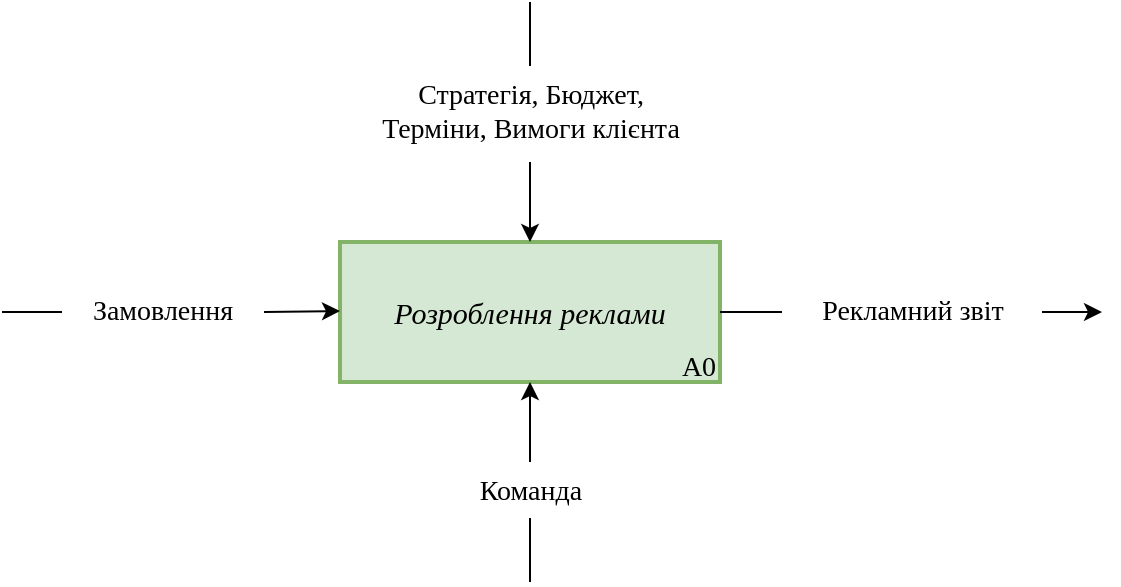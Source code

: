 <mxfile version="25.0.1">
  <diagram name="Страница — 1" id="i3X8cp680U3Xau9xNnNO">
    <mxGraphModel dx="1391" dy="753" grid="1" gridSize="10" guides="1" tooltips="1" connect="1" arrows="1" fold="1" page="1" pageScale="1" pageWidth="827" pageHeight="1169" math="0" shadow="0">
      <root>
        <mxCell id="0" />
        <mxCell id="1" parent="0" />
        <mxCell id="SPV3-TDqFG6wdVv40AAE-7" style="edgeStyle=orthogonalEdgeStyle;rounded=0;orthogonalLoop=1;jettySize=auto;html=1;exitX=1;exitY=0.5;exitDx=0;exitDy=0;" edge="1" parent="1" source="SPV3-TDqFG6wdVv40AAE-8">
          <mxGeometry relative="1" as="geometry">
            <mxPoint x="700" y="305" as="targetPoint" />
          </mxGeometry>
        </mxCell>
        <mxCell id="SPV3-TDqFG6wdVv40AAE-1" value="&lt;font&gt;Розроблення реклами&lt;/font&gt;" style="rounded=0;whiteSpace=wrap;html=1;fontSize=15;fontStyle=2;fontFamily=Georgia;fillColor=#d5e8d4;strokeColor=#82b366;strokeWidth=2;" vertex="1" parent="1">
          <mxGeometry x="319" y="270" width="190" height="70" as="geometry" />
        </mxCell>
        <mxCell id="SPV3-TDqFG6wdVv40AAE-2" value="" style="endArrow=classic;html=1;rounded=0;entryX=0.5;entryY=1;entryDx=0;entryDy=0;" edge="1" parent="1" source="SPV3-TDqFG6wdVv40AAE-12" target="SPV3-TDqFG6wdVv40AAE-1">
          <mxGeometry width="50" height="50" relative="1" as="geometry">
            <mxPoint x="414" y="480" as="sourcePoint" />
            <mxPoint x="414" y="420" as="targetPoint" />
          </mxGeometry>
        </mxCell>
        <mxCell id="SPV3-TDqFG6wdVv40AAE-3" value="" style="endArrow=classic;html=1;rounded=0;exitX=1.01;exitY=0.5;exitDx=0;exitDy=0;exitPerimeter=0;" edge="1" parent="1" source="SPV3-TDqFG6wdVv40AAE-4">
          <mxGeometry width="50" height="50" relative="1" as="geometry">
            <mxPoint x="280" y="305" as="sourcePoint" />
            <mxPoint x="319" y="304.5" as="targetPoint" />
          </mxGeometry>
        </mxCell>
        <mxCell id="SPV3-TDqFG6wdVv40AAE-4" value="Замовлення" style="text;html=1;align=center;verticalAlign=middle;resizable=0;points=[];autosize=1;strokeColor=none;fillColor=none;fontSize=14;fontFamily=Georgia;" vertex="1" parent="1">
          <mxGeometry x="180" y="290" width="100" height="30" as="geometry" />
        </mxCell>
        <mxCell id="SPV3-TDqFG6wdVv40AAE-6" value="" style="endArrow=none;html=1;rounded=0;" edge="1" parent="1" target="SPV3-TDqFG6wdVv40AAE-4">
          <mxGeometry width="50" height="50" relative="1" as="geometry">
            <mxPoint x="150" y="305" as="sourcePoint" />
            <mxPoint x="180" y="304.5" as="targetPoint" />
          </mxGeometry>
        </mxCell>
        <mxCell id="SPV3-TDqFG6wdVv40AAE-8" value="Рекламний звіт" style="text;html=1;align=center;verticalAlign=middle;resizable=0;points=[];autosize=1;strokeColor=none;fillColor=none;fontSize=14;fontFamily=Georgia;" vertex="1" parent="1">
          <mxGeometry x="540" y="290" width="130" height="30" as="geometry" />
        </mxCell>
        <mxCell id="SPV3-TDqFG6wdVv40AAE-10" value="" style="endArrow=none;html=1;rounded=0;exitX=1;exitY=0.5;exitDx=0;exitDy=0;" edge="1" parent="1" source="SPV3-TDqFG6wdVv40AAE-1" target="SPV3-TDqFG6wdVv40AAE-8">
          <mxGeometry width="50" height="50" relative="1" as="geometry">
            <mxPoint x="509" y="304.5" as="sourcePoint" />
            <mxPoint x="540" y="305" as="targetPoint" />
          </mxGeometry>
        </mxCell>
        <mxCell id="SPV3-TDqFG6wdVv40AAE-12" value="Команда" style="text;html=1;align=center;verticalAlign=middle;resizable=0;points=[];autosize=1;strokeColor=none;fillColor=none;fontSize=14;fontFamily=Georgia;" vertex="1" parent="1">
          <mxGeometry x="374" y="380" width="80" height="30" as="geometry" />
        </mxCell>
        <mxCell id="SPV3-TDqFG6wdVv40AAE-14" value="" style="endArrow=none;html=1;rounded=0;entryX=0.5;entryY=0.933;entryDx=0;entryDy=0;entryPerimeter=0;" edge="1" parent="1" target="SPV3-TDqFG6wdVv40AAE-12">
          <mxGeometry width="50" height="50" relative="1" as="geometry">
            <mxPoint x="414" y="440" as="sourcePoint" />
            <mxPoint x="415" y="420" as="targetPoint" />
          </mxGeometry>
        </mxCell>
        <mxCell id="SPV3-TDqFG6wdVv40AAE-15" value="" style="endArrow=classic;html=1;rounded=0;entryX=0.5;entryY=0;entryDx=0;entryDy=0;" edge="1" parent="1" source="SPV3-TDqFG6wdVv40AAE-16" target="SPV3-TDqFG6wdVv40AAE-1">
          <mxGeometry width="50" height="50" relative="1" as="geometry">
            <mxPoint x="414" y="110" as="sourcePoint" />
            <mxPoint x="439" y="70" as="targetPoint" />
          </mxGeometry>
        </mxCell>
        <mxCell id="SPV3-TDqFG6wdVv40AAE-16" value="&amp;nbsp;Стратегія, Бюджет,&amp;nbsp;&lt;div&gt;Терміни, Вимоги клієнта&lt;/div&gt;" style="text;html=1;align=center;verticalAlign=middle;resizable=0;points=[];autosize=1;strokeColor=none;fillColor=none;fontSize=14;fontFamily=Georgia;" vertex="1" parent="1">
          <mxGeometry x="319" y="180" width="190" height="50" as="geometry" />
        </mxCell>
        <mxCell id="SPV3-TDqFG6wdVv40AAE-18" value="" style="endArrow=none;html=1;rounded=0;exitX=0.5;exitY=0.04;exitDx=0;exitDy=0;exitPerimeter=0;" edge="1" parent="1" source="SPV3-TDqFG6wdVv40AAE-16">
          <mxGeometry width="50" height="50" relative="1" as="geometry">
            <mxPoint x="414" y="180" as="sourcePoint" />
            <mxPoint x="414" y="150" as="targetPoint" />
          </mxGeometry>
        </mxCell>
        <mxCell id="SPV3-TDqFG6wdVv40AAE-19" value="А0" style="text;html=1;align=center;verticalAlign=middle;resizable=0;points=[];autosize=1;strokeColor=none;fillColor=none;fontSize=14;fontFamily=Georgia;" vertex="1" parent="1">
          <mxGeometry x="478" y="318" width="40" height="30" as="geometry" />
        </mxCell>
      </root>
    </mxGraphModel>
  </diagram>
</mxfile>
